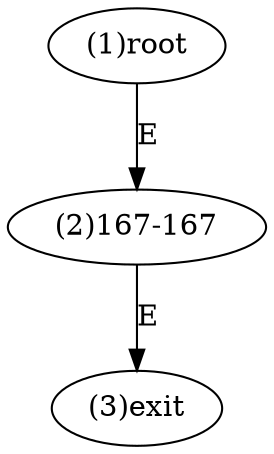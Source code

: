 digraph "" { 
1[ label="(1)root"];
2[ label="(2)167-167"];
3[ label="(3)exit"];
1->2[ label="E"];
2->3[ label="E"];
}